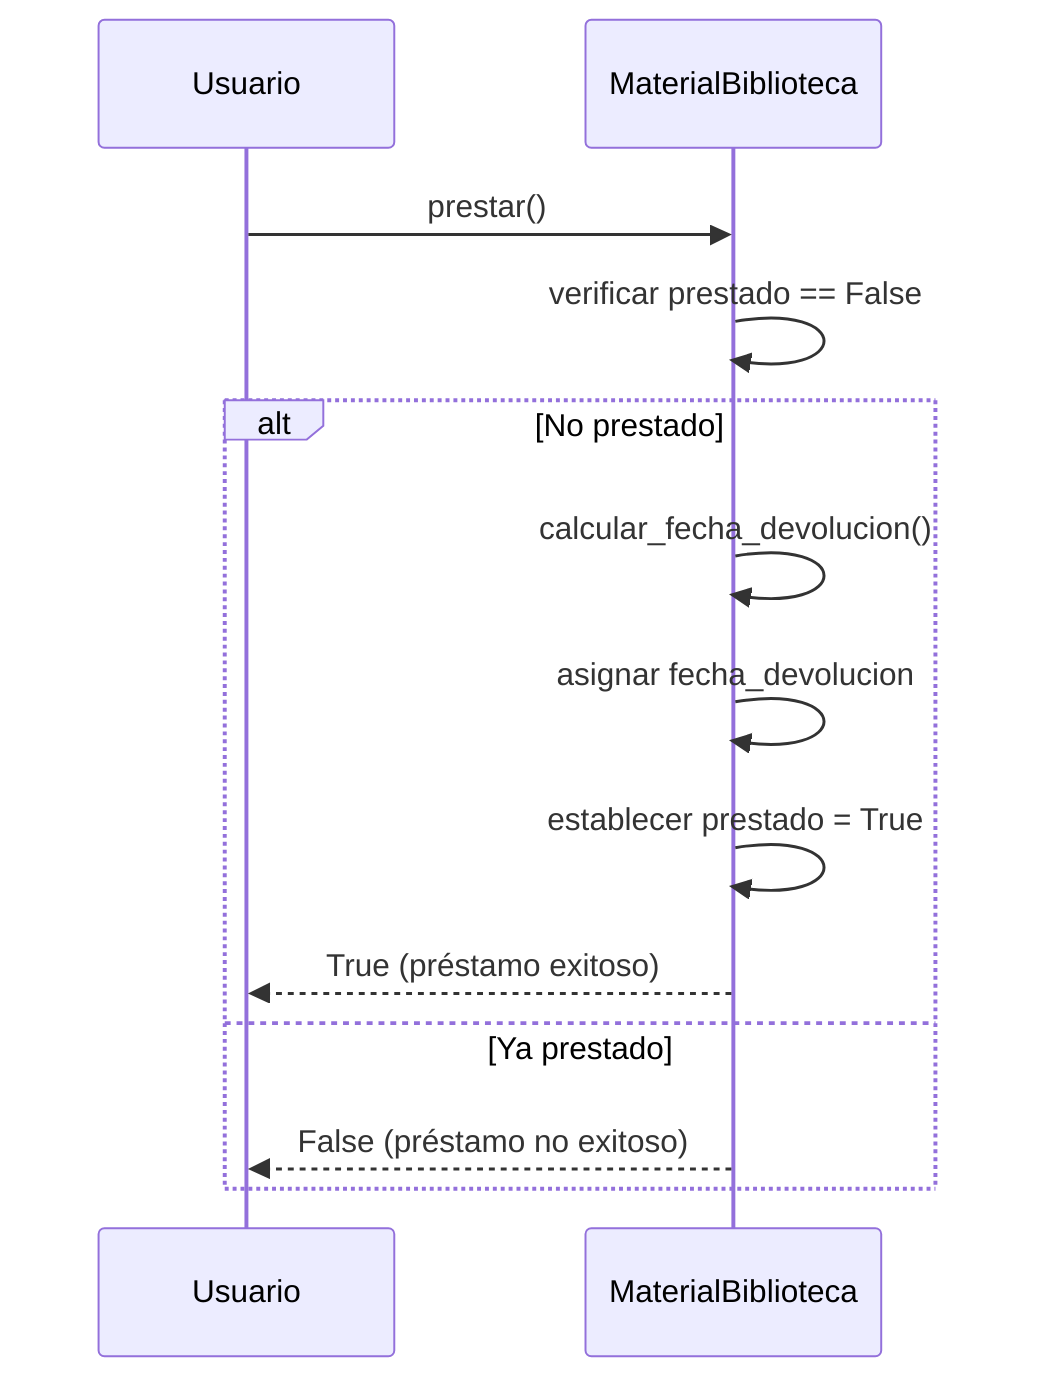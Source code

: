 sequenceDiagram
    participant Usuario
    participant MaterialBiblioteca as MaterialBiblioteca

    Usuario ->> MaterialBiblioteca: prestar()
    MaterialBiblioteca ->> MaterialBiblioteca: verificar prestado == False
    alt No prestado
        MaterialBiblioteca ->> MaterialBiblioteca: calcular_fecha_devolucion()
        MaterialBiblioteca ->> MaterialBiblioteca: asignar fecha_devolucion
        MaterialBiblioteca ->> MaterialBiblioteca: establecer prestado = True
        MaterialBiblioteca -->> Usuario: True (préstamo exitoso)
    else Ya prestado
        MaterialBiblioteca -->> Usuario: False (préstamo no exitoso)
    end